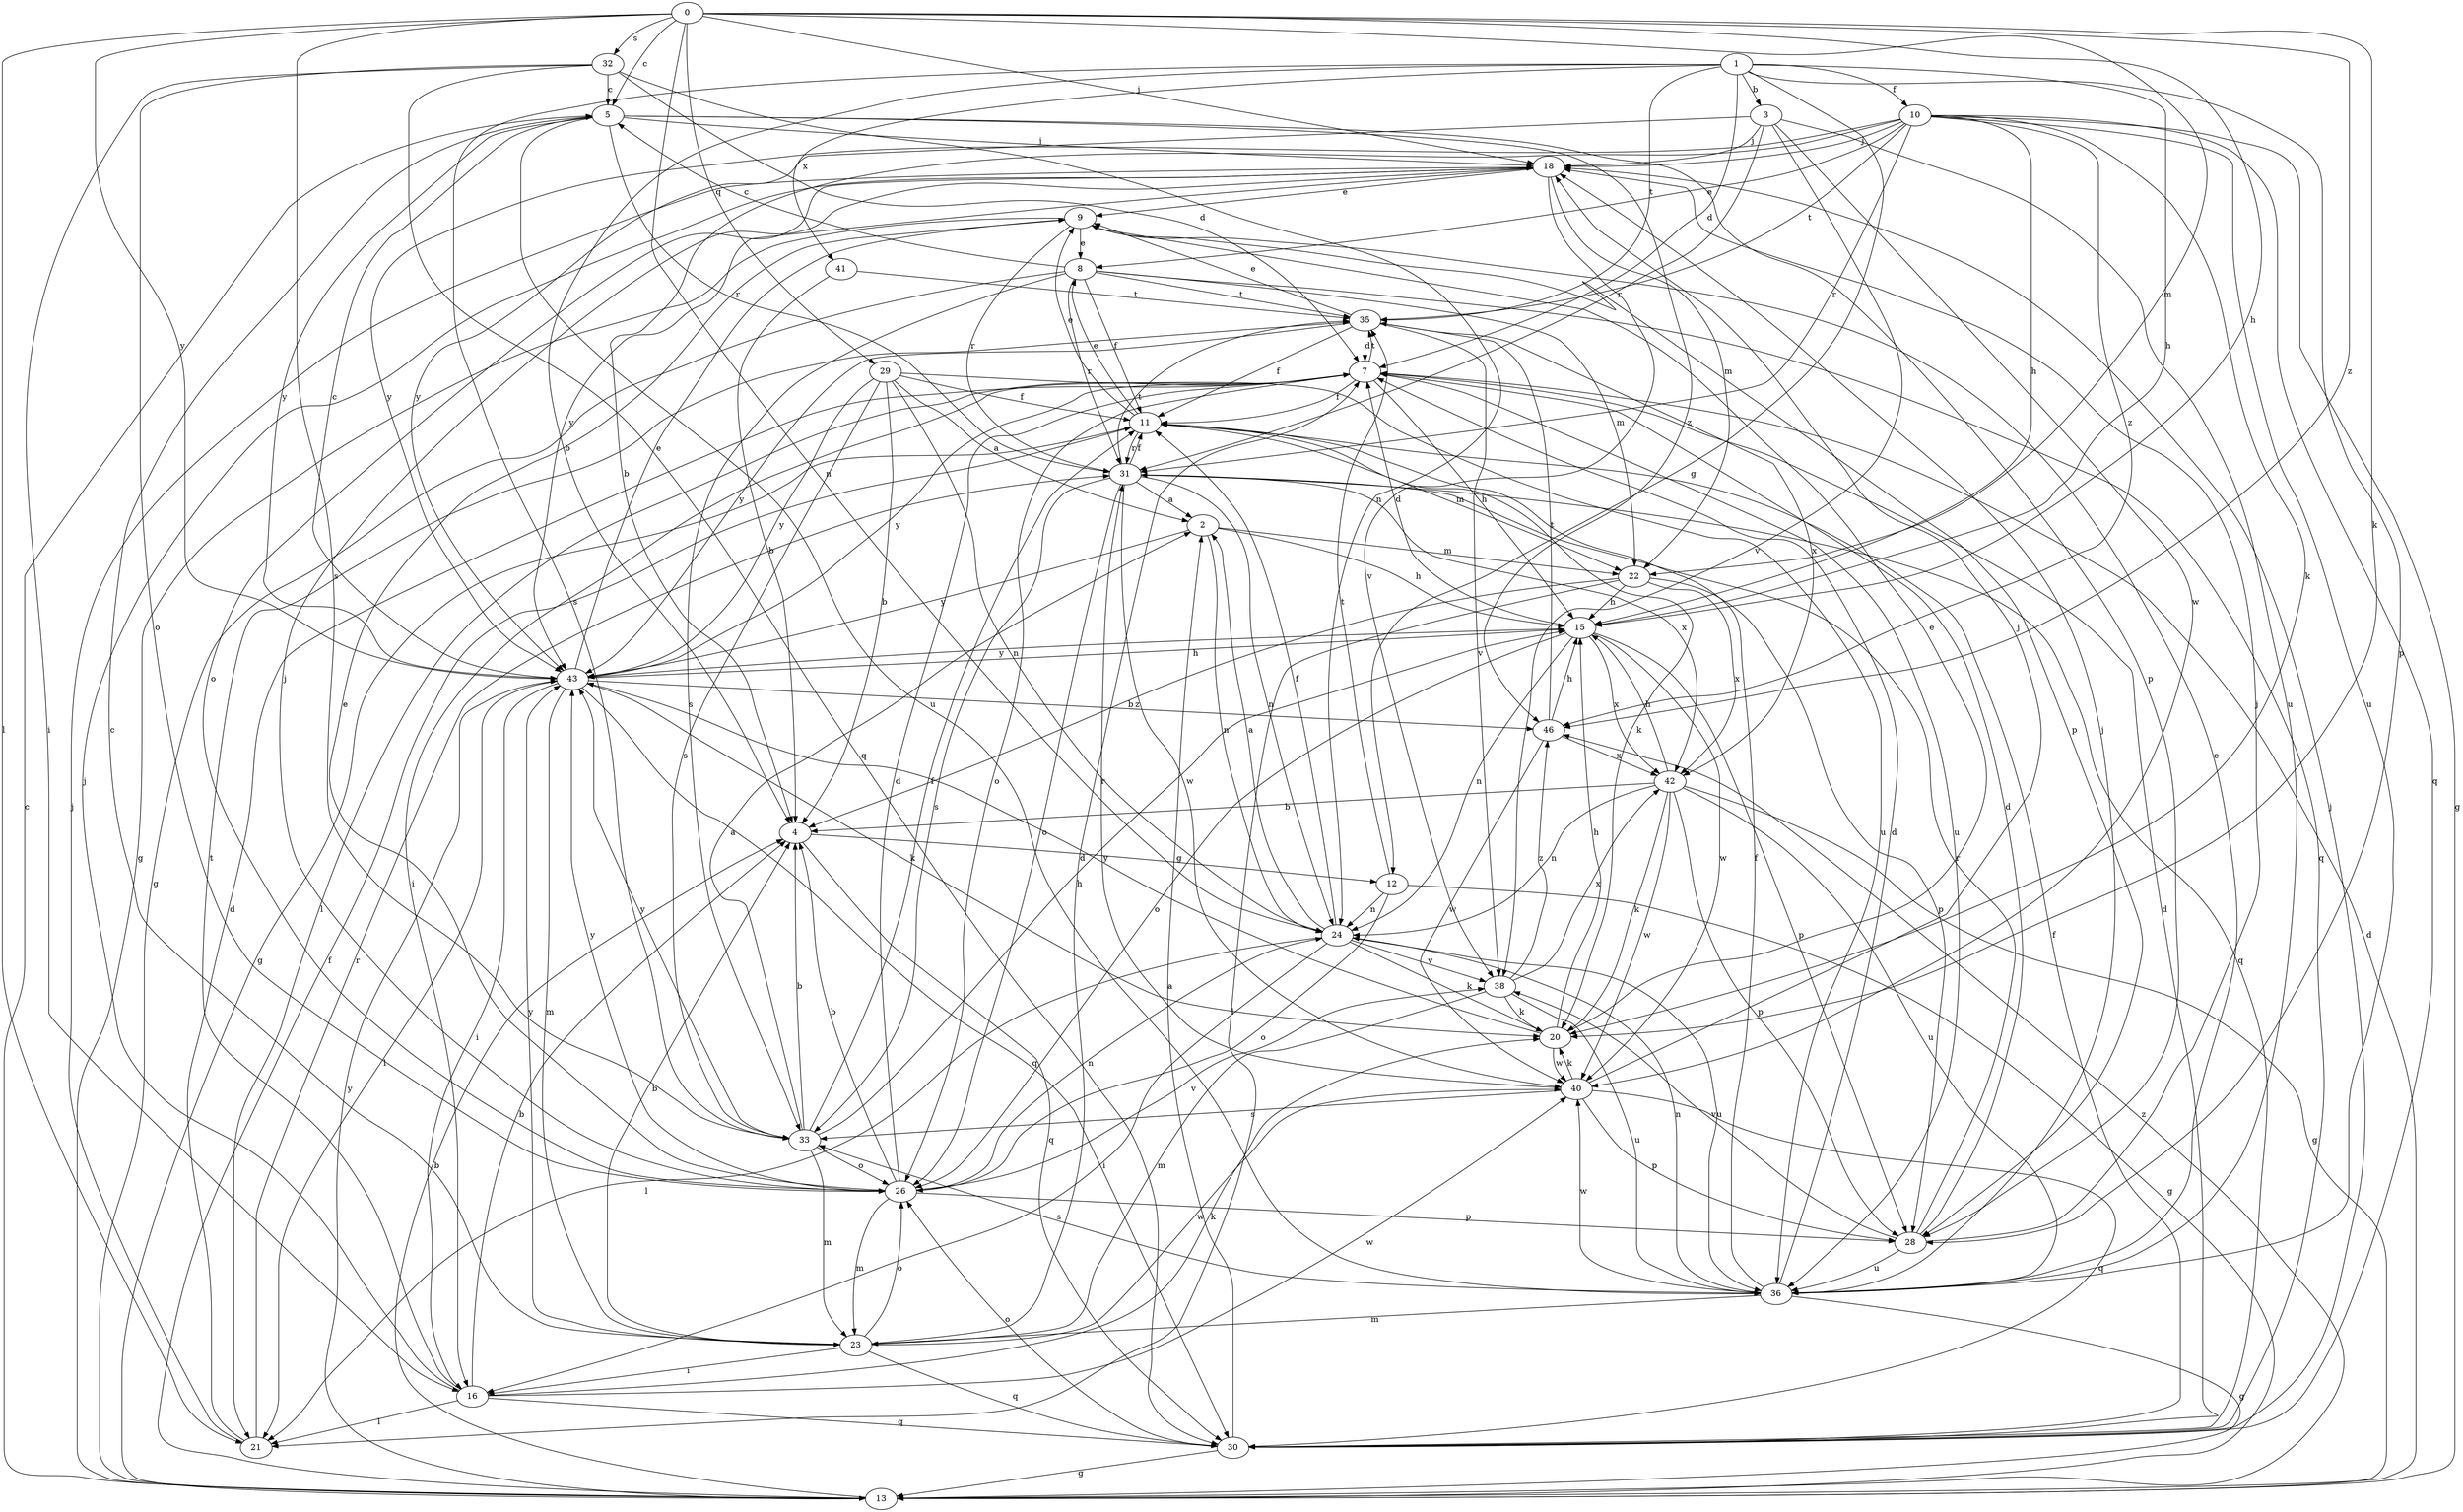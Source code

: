 strict digraph  {
0;
1;
2;
3;
4;
5;
7;
8;
9;
10;
11;
12;
13;
15;
16;
18;
20;
21;
22;
23;
24;
26;
28;
29;
30;
31;
32;
33;
35;
36;
38;
40;
41;
42;
43;
46;
0 -> 5  [label=c];
0 -> 15  [label=h];
0 -> 18  [label=j];
0 -> 20  [label=k];
0 -> 21  [label=l];
0 -> 22  [label=m];
0 -> 24  [label=n];
0 -> 29  [label=q];
0 -> 32  [label=s];
0 -> 33  [label=s];
0 -> 43  [label=y];
0 -> 46  [label=z];
1 -> 3  [label=b];
1 -> 4  [label=b];
1 -> 7  [label=d];
1 -> 10  [label=f];
1 -> 12  [label=g];
1 -> 15  [label=h];
1 -> 28  [label=p];
1 -> 33  [label=s];
1 -> 35  [label=t];
1 -> 41  [label=x];
2 -> 15  [label=h];
2 -> 22  [label=m];
2 -> 24  [label=n];
2 -> 43  [label=y];
3 -> 18  [label=j];
3 -> 31  [label=r];
3 -> 36  [label=u];
3 -> 38  [label=v];
3 -> 40  [label=w];
3 -> 43  [label=y];
4 -> 12  [label=g];
4 -> 30  [label=q];
5 -> 18  [label=j];
5 -> 28  [label=p];
5 -> 31  [label=r];
5 -> 36  [label=u];
5 -> 43  [label=y];
5 -> 46  [label=z];
7 -> 11  [label=f];
7 -> 15  [label=h];
7 -> 16  [label=i];
7 -> 21  [label=l];
7 -> 26  [label=o];
7 -> 35  [label=t];
7 -> 36  [label=u];
7 -> 43  [label=y];
8 -> 5  [label=c];
8 -> 11  [label=f];
8 -> 13  [label=g];
8 -> 22  [label=m];
8 -> 30  [label=q];
8 -> 31  [label=r];
8 -> 33  [label=s];
8 -> 35  [label=t];
9 -> 8  [label=e];
9 -> 13  [label=g];
9 -> 28  [label=p];
9 -> 31  [label=r];
10 -> 4  [label=b];
10 -> 8  [label=e];
10 -> 13  [label=g];
10 -> 15  [label=h];
10 -> 18  [label=j];
10 -> 20  [label=k];
10 -> 30  [label=q];
10 -> 31  [label=r];
10 -> 35  [label=t];
10 -> 36  [label=u];
10 -> 43  [label=y];
10 -> 46  [label=z];
11 -> 8  [label=e];
11 -> 9  [label=e];
11 -> 13  [label=g];
11 -> 20  [label=k];
11 -> 22  [label=m];
11 -> 31  [label=r];
12 -> 13  [label=g];
12 -> 24  [label=n];
12 -> 26  [label=o];
12 -> 35  [label=t];
13 -> 4  [label=b];
13 -> 5  [label=c];
13 -> 7  [label=d];
13 -> 11  [label=f];
13 -> 43  [label=y];
13 -> 46  [label=z];
15 -> 7  [label=d];
15 -> 24  [label=n];
15 -> 26  [label=o];
15 -> 28  [label=p];
15 -> 40  [label=w];
15 -> 42  [label=x];
15 -> 43  [label=y];
16 -> 4  [label=b];
16 -> 18  [label=j];
16 -> 20  [label=k];
16 -> 21  [label=l];
16 -> 30  [label=q];
16 -> 35  [label=t];
16 -> 40  [label=w];
18 -> 9  [label=e];
18 -> 22  [label=m];
18 -> 26  [label=o];
18 -> 38  [label=v];
18 -> 43  [label=y];
20 -> 9  [label=e];
20 -> 15  [label=h];
20 -> 40  [label=w];
20 -> 43  [label=y];
21 -> 7  [label=d];
21 -> 18  [label=j];
21 -> 31  [label=r];
22 -> 4  [label=b];
22 -> 15  [label=h];
22 -> 21  [label=l];
22 -> 28  [label=p];
22 -> 42  [label=x];
23 -> 4  [label=b];
23 -> 5  [label=c];
23 -> 7  [label=d];
23 -> 16  [label=i];
23 -> 26  [label=o];
23 -> 30  [label=q];
23 -> 40  [label=w];
23 -> 43  [label=y];
24 -> 2  [label=a];
24 -> 11  [label=f];
24 -> 16  [label=i];
24 -> 20  [label=k];
24 -> 21  [label=l];
24 -> 36  [label=u];
24 -> 38  [label=v];
26 -> 4  [label=b];
26 -> 7  [label=d];
26 -> 9  [label=e];
26 -> 18  [label=j];
26 -> 23  [label=m];
26 -> 24  [label=n];
26 -> 28  [label=p];
26 -> 38  [label=v];
26 -> 43  [label=y];
28 -> 7  [label=d];
28 -> 18  [label=j];
28 -> 31  [label=r];
28 -> 36  [label=u];
28 -> 38  [label=v];
29 -> 2  [label=a];
29 -> 4  [label=b];
29 -> 11  [label=f];
29 -> 24  [label=n];
29 -> 33  [label=s];
29 -> 36  [label=u];
29 -> 43  [label=y];
30 -> 2  [label=a];
30 -> 7  [label=d];
30 -> 11  [label=f];
30 -> 13  [label=g];
30 -> 18  [label=j];
30 -> 26  [label=o];
31 -> 2  [label=a];
31 -> 11  [label=f];
31 -> 24  [label=n];
31 -> 26  [label=o];
31 -> 30  [label=q];
31 -> 33  [label=s];
31 -> 35  [label=t];
31 -> 40  [label=w];
31 -> 42  [label=x];
32 -> 5  [label=c];
32 -> 7  [label=d];
32 -> 16  [label=i];
32 -> 24  [label=n];
32 -> 26  [label=o];
32 -> 30  [label=q];
33 -> 2  [label=a];
33 -> 4  [label=b];
33 -> 11  [label=f];
33 -> 15  [label=h];
33 -> 23  [label=m];
33 -> 26  [label=o];
33 -> 43  [label=y];
35 -> 7  [label=d];
35 -> 9  [label=e];
35 -> 11  [label=f];
35 -> 38  [label=v];
35 -> 42  [label=x];
35 -> 43  [label=y];
36 -> 7  [label=d];
36 -> 9  [label=e];
36 -> 11  [label=f];
36 -> 13  [label=g];
36 -> 18  [label=j];
36 -> 23  [label=m];
36 -> 24  [label=n];
36 -> 33  [label=s];
36 -> 40  [label=w];
38 -> 20  [label=k];
38 -> 23  [label=m];
38 -> 36  [label=u];
38 -> 42  [label=x];
38 -> 46  [label=z];
40 -> 18  [label=j];
40 -> 20  [label=k];
40 -> 28  [label=p];
40 -> 30  [label=q];
40 -> 31  [label=r];
40 -> 33  [label=s];
41 -> 4  [label=b];
41 -> 35  [label=t];
42 -> 4  [label=b];
42 -> 13  [label=g];
42 -> 15  [label=h];
42 -> 20  [label=k];
42 -> 24  [label=n];
42 -> 28  [label=p];
42 -> 36  [label=u];
42 -> 40  [label=w];
43 -> 5  [label=c];
43 -> 9  [label=e];
43 -> 15  [label=h];
43 -> 16  [label=i];
43 -> 20  [label=k];
43 -> 21  [label=l];
43 -> 23  [label=m];
43 -> 30  [label=q];
43 -> 46  [label=z];
46 -> 15  [label=h];
46 -> 35  [label=t];
46 -> 40  [label=w];
46 -> 42  [label=x];
}
